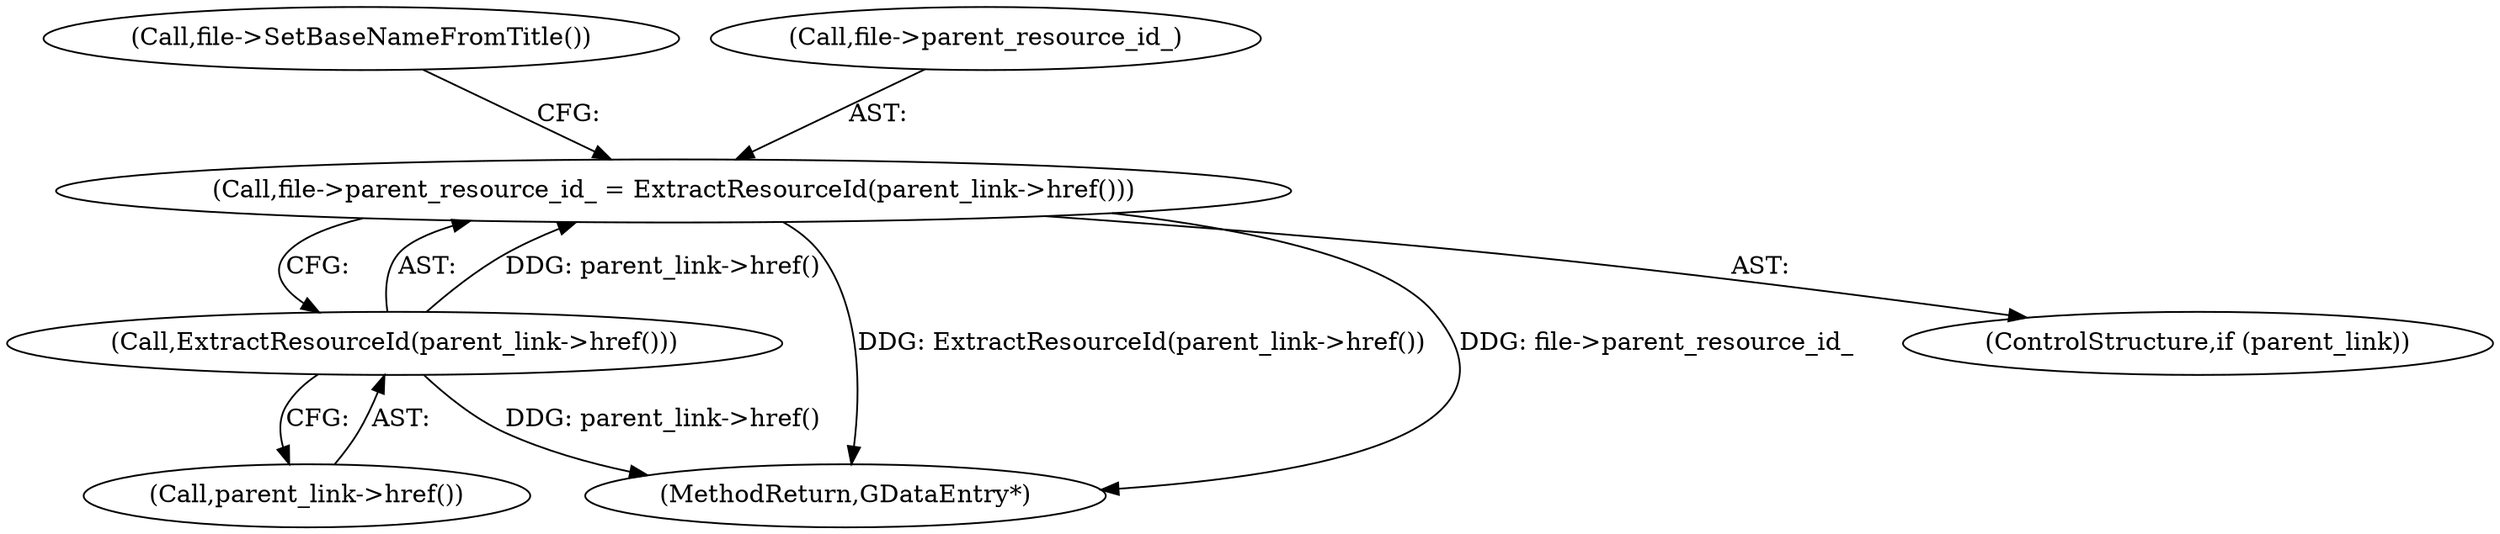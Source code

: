 digraph "0_Chrome_dd3b6fe574edad231c01c78e4647a74c38dc4178_5@pointer" {
"1000231" [label="(Call,file->parent_resource_id_ = ExtractResourceId(parent_link->href()))"];
"1000235" [label="(Call,ExtractResourceId(parent_link->href()))"];
"1000235" [label="(Call,ExtractResourceId(parent_link->href()))"];
"1000237" [label="(Call,file->SetBaseNameFromTitle())"];
"1000231" [label="(Call,file->parent_resource_id_ = ExtractResourceId(parent_link->href()))"];
"1000232" [label="(Call,file->parent_resource_id_)"];
"1000264" [label="(MethodReturn,GDataEntry*)"];
"1000236" [label="(Call,parent_link->href())"];
"1000229" [label="(ControlStructure,if (parent_link))"];
"1000231" -> "1000229"  [label="AST: "];
"1000231" -> "1000235"  [label="CFG: "];
"1000232" -> "1000231"  [label="AST: "];
"1000235" -> "1000231"  [label="AST: "];
"1000237" -> "1000231"  [label="CFG: "];
"1000231" -> "1000264"  [label="DDG: ExtractResourceId(parent_link->href())"];
"1000231" -> "1000264"  [label="DDG: file->parent_resource_id_"];
"1000235" -> "1000231"  [label="DDG: parent_link->href()"];
"1000235" -> "1000236"  [label="CFG: "];
"1000236" -> "1000235"  [label="AST: "];
"1000235" -> "1000264"  [label="DDG: parent_link->href()"];
}
